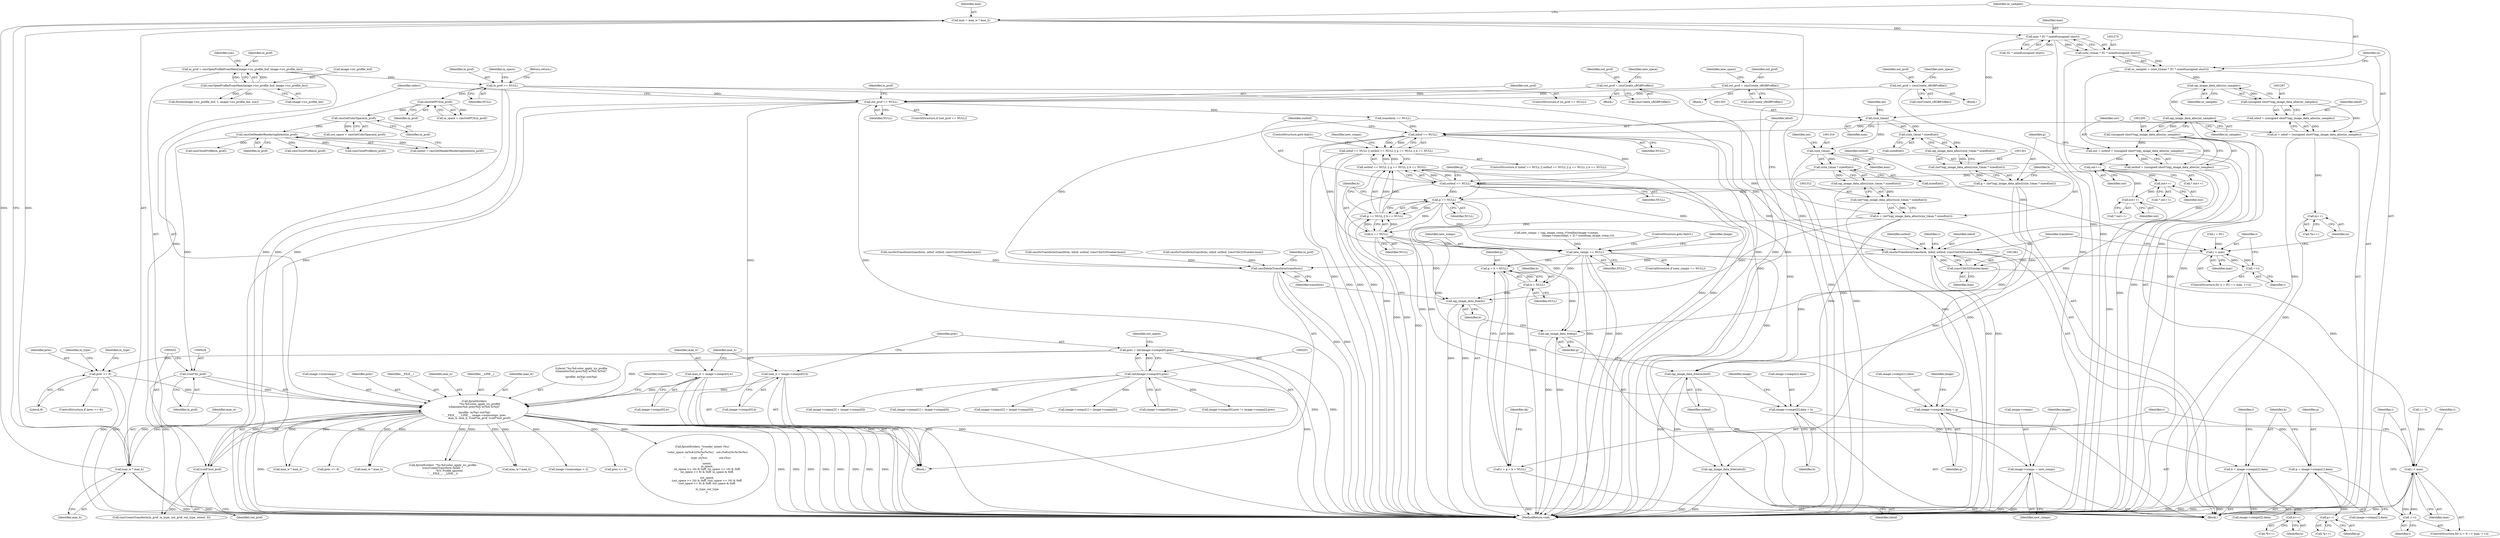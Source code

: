 digraph "0_openjpeg_2e5ab1d9987831c981ff05862e8ccf1381ed58ea@integer" {
"1001267" [label="(Call,max = max_w * max_h)"];
"1001269" [label="(Call,max_w * max_h)"];
"1000417" [label="(Call,fprintf(stderr,\n            \"%s:%d:color_apply_icc_profile\n\tchannels(%d) prec(%d) w(%d) h(%d)\"\n            \"\n\tprofile: in(%p) out(%p)\n\", __FILE__, __LINE__, image->numcomps, prec,\n            max_w, max_h, (void*)in_prof, (void*)out_prof))"];
"1000198" [label="(Call,prec = (int)image->comps[0].prec)"];
"1000200" [label="(Call,(int)image->comps[0].prec)"];
"1000320" [label="(Call,prec <= 8)"];
"1000180" [label="(Call,max_w = image->comps[0].w)"];
"1000189" [label="(Call,max_h = image->comps[0].h)"];
"1000428" [label="(Call,(void*)in_prof)"];
"1000178" [label="(Call,cmsGetHeaderRenderingIntent(in_prof))"];
"1000174" [label="(Call,cmsGetColorSpace(in_prof))"];
"1000170" [label="(Call,cmsGetPCS(in_prof))"];
"1000163" [label="(Call,in_prof == NULL)"];
"1000136" [label="(Call,in_prof = cmsOpenProfileFromMem(image->icc_profile_buf, image->icc_profile_len))"];
"1000138" [label="(Call,cmsOpenProfileFromMem(image->icc_profile_buf, image->icc_profile_len))"];
"1000431" [label="(Call,(void*)out_prof)"];
"1000410" [label="(Call,out_prof == NULL)"];
"1000338" [label="(Call,out_prof = cmsCreate_sRGBProfile())"];
"1000374" [label="(Call,out_prof = cmsCreate_sRGBProfile())"];
"1000356" [label="(Call,out_prof = cmsCreate_sRGBProfile())"];
"1001276" [label="(Call,max * 3U * sizeof(unsigned short))"];
"1001274" [label="(Call,(size_t)(max * 3U * sizeof(unsigned short)))"];
"1001272" [label="(Call,nr_samples = (size_t)(max * 3U * sizeof(unsigned short)))"];
"1001288" [label="(Call,opj_image_data_alloc(nr_samples))"];
"1001286" [label="(Call,(unsigned short*)opj_image_data_alloc(nr_samples))"];
"1001282" [label="(Call,in = inbuf = (unsigned short*)opj_image_data_alloc(nr_samples))"];
"1001449" [label="(Call,in++)"];
"1001284" [label="(Call,inbuf = (unsigned short*)opj_image_data_alloc(nr_samples))"];
"1001322" [label="(Call,inbuf == NULL)"];
"1001321" [label="(Call,inbuf == NULL || outbuf == NULL || g == NULL || b == NULL)"];
"1001326" [label="(Call,outbuf == NULL)"];
"1001325" [label="(Call,outbuf == NULL || g == NULL || b == NULL)"];
"1001330" [label="(Call,g == NULL)"];
"1001329" [label="(Call,g == NULL || b == NULL)"];
"1001333" [label="(Call,b == NULL)"];
"1001355" [label="(Call,new_comps == NULL)"];
"1001360" [label="(Call,image->comps = new_comps)"];
"1001529" [label="(Call,g = b = NULL)"];
"1001527" [label="(Call,r = g = b = NULL)"];
"1001542" [label="(Call,opj_image_data_free(g))"];
"1001531" [label="(Call,b = NULL)"];
"1001544" [label="(Call,opj_image_data_free(b))"];
"1001414" [label="(Call,image->comps[2].data = b)"];
"1001481" [label="(Call,b = image->comps[2].data)"];
"1001520" [label="(Call,b++)"];
"1001405" [label="(Call,image->comps[1].data = g)"];
"1001472" [label="(Call,g = image->comps[1].data)"];
"1001511" [label="(Call,g++)"];
"1001456" [label="(Call,cmsDoTransform(transform, inbuf, outbuf, (cmsUInt32Number)max))"];
"1001538" [label="(Call,opj_image_data_free(inbuf))"];
"1001540" [label="(Call,opj_image_data_free(outbuf))"];
"1001546" [label="(Call,cmsDeleteTransform(transform))"];
"1001296" [label="(Call,opj_image_data_alloc(nr_samples))"];
"1001294" [label="(Call,(unsigned short*)opj_image_data_alloc(nr_samples))"];
"1001290" [label="(Call,out = outbuf = (unsigned short*)opj_image_data_alloc(nr_samples))"];
"1001507" [label="(Call,out++)"];
"1001516" [label="(Call,out++)"];
"1001525" [label="(Call,out++)"];
"1001292" [label="(Call,outbuf = (unsigned short*)opj_image_data_alloc(nr_samples))"];
"1001304" [label="(Call,(size_t)max)"];
"1001303" [label="(Call,(size_t)max * sizeof(int))"];
"1001302" [label="(Call,opj_image_data_alloc((size_t)max * sizeof(int)))"];
"1001300" [label="(Call,(int*)opj_image_data_alloc((size_t)max * sizeof(int)))"];
"1001298" [label="(Call,g = (int*)opj_image_data_alloc((size_t)max * sizeof(int)))"];
"1001315" [label="(Call,(size_t)max)"];
"1001314" [label="(Call,(size_t)max * sizeof(int))"];
"1001313" [label="(Call,opj_image_data_alloc((size_t)max * sizeof(int)))"];
"1001311" [label="(Call,(int*)opj_image_data_alloc((size_t)max * sizeof(int)))"];
"1001309" [label="(Call,b = (int*)opj_image_data_alloc((size_t)max * sizeof(int)))"];
"1001441" [label="(Call,i < max)"];
"1001444" [label="(Call,++i)"];
"1001460" [label="(Call,(cmsUInt32Number)max)"];
"1001494" [label="(Call,i < max)"];
"1001497" [label="(Call,++i)"];
"1000142" [label="(Call,image->icc_profile_len)"];
"1000333" [label="(Identifier,in_type)"];
"1001323" [label="(Identifier,inbuf)"];
"1001441" [label="(Call,i < max)"];
"1001314" [label="(Call,(size_t)max * sizeof(int))"];
"1000316" [label="(Call,cmsCloseProfile(in_prof))"];
"1001304" [label="(Call,(size_t)max)"];
"1001538" [label="(Call,opj_image_data_free(inbuf))"];
"1001320" [label="(ControlStructure,if (inbuf == NULL || outbuf == NULL || g == NULL || b == NULL))"];
"1001291" [label="(Identifier,out)"];
"1001325" [label="(Call,outbuf == NULL || g == NULL || b == NULL)"];
"1001473" [label="(Identifier,g)"];
"1001520" [label="(Call,b++)"];
"1001510" [label="(Call,*g++)"];
"1001335" [label="(Identifier,NULL)"];
"1001482" [label="(Identifier,b)"];
"1001303" [label="(Call,(size_t)max * sizeof(int))"];
"1001310" [label="(Identifier,b)"];
"1001294" [label="(Call,(unsigned short*)opj_image_data_alloc(nr_samples))"];
"1001339" [label="(Identifier,new_comps)"];
"1000169" [label="(Identifier,in_space)"];
"1001490" [label="(ControlStructure,for (i = 0; i < max; ++i))"];
"1000320" [label="(Call,prec <= 8)"];
"1001300" [label="(Call,(int*)opj_image_data_alloc((size_t)max * sizeof(int)))"];
"1001318" [label="(Call,sizeof(int))"];
"1000422" [label="(Call,image->numcomps)"];
"1001543" [label="(Identifier,g)"];
"1001322" [label="(Call,inbuf == NULL)"];
"1000779" [label="(Call,max_w * max_h)"];
"1001274" [label="(Call,(size_t)(max * 3U * sizeof(unsigned short)))"];
"1001306" [label="(Identifier,max)"];
"1000357" [label="(Identifier,out_prof)"];
"1001494" [label="(Call,i < max)"];
"1001547" [label="(Identifier,transform)"];
"1000374" [label="(Call,out_prof = cmsCreate_sRGBProfile())"];
"1000410" [label="(Call,out_prof == NULL)"];
"1000276" [label="(Call,image->comps[0].prec != image->comps[i].prec)"];
"1001406" [label="(Call,image->comps[1].data)"];
"1001540" [label="(Call,opj_image_data_free(outbuf))"];
"1000425" [label="(Identifier,prec)"];
"1001292" [label="(Call,outbuf = (unsigned short*)opj_image_data_alloc(nr_samples))"];
"1001528" [label="(Identifier,r)"];
"1001495" [label="(Identifier,i)"];
"1001560" [label="(MethodReturn,void)"];
"1001108" [label="(Call,image->comps[2] = image->comps[0])"];
"1000420" [label="(Identifier,__FILE__)"];
"1001313" [label="(Call,opj_image_data_alloc((size_t)max * sizeof(int)))"];
"1000375" [label="(Identifier,out_prof)"];
"1001355" [label="(Call,new_comps == NULL)"];
"1001491" [label="(Call,i = 0)"];
"1000191" [label="(Call,image->comps[0].h)"];
"1000147" [label="(Identifier,icm)"];
"1000167" [label="(Return,return;)"];
"1001472" [label="(Call,g = image->comps[1].data)"];
"1001458" [label="(Identifier,inbuf)"];
"1001288" [label="(Call,opj_image_data_alloc(nr_samples))"];
"1001515" [label="(Call,* out++)"];
"1000172" [label="(Call,out_space = cmsGetColorSpace(in_prof))"];
"1001519" [label="(Call,*b++)"];
"1001329" [label="(Call,g == NULL || b == NULL)"];
"1001459" [label="(Identifier,outbuf)"];
"1001506" [label="(Call,* out++)"];
"1000579" [label="(Call,prec <= 8)"];
"1001289" [label="(Identifier,nr_samples)"];
"1001535" [label="(Identifier,ok)"];
"1000190" [label="(Identifier,max_h)"];
"1001317" [label="(Identifier,max)"];
"1001338" [label="(Call,new_comps = (opj_image_comp_t*)realloc(image->comps,\n                                                   (image->numcomps + 2) * sizeof(opj_image_comp_t)))"];
"1000589" [label="(Call,max_w * max_h)"];
"1000321" [label="(Identifier,prec)"];
"1001308" [label="(Identifier,int)"];
"1000182" [label="(Call,image->comps[0].w)"];
"1000176" [label="(Call,intent = cmsGetHeaderRenderingIntent(in_prof))"];
"1001456" [label="(Call,cmsDoTransform(transform, inbuf, outbuf, (cmsUInt32Number)max))"];
"1001267" [label="(Call,max = max_w * max_h)"];
"1001444" [label="(Call,++i)"];
"1001525" [label="(Call,out++)"];
"1001443" [label="(Identifier,max)"];
"1000496" [label="(Call,fprintf(stderr, \"%s:%d:color_apply_icc_profile\n\tcmsCreateTransform failed. \"\n                \"ICC Profile ignored.\n\", __FILE__, __LINE__))"];
"1001332" [label="(Identifier,NULL)"];
"1000367" [label="(Block,)"];
"1000342" [label="(Identifier,new_space)"];
"1000211" [label="(Identifier,out_space)"];
"1000113" [label="(Block,)"];
"1000139" [label="(Call,image->icc_profile_buf)"];
"1001383" [label="(Call,image->comps[1] = image->comps[0])"];
"1000171" [label="(Identifier,in_prof)"];
"1001474" [label="(Call,image->comps[1].data)"];
"1000433" [label="(Identifier,out_prof)"];
"1001507" [label="(Call,out++)"];
"1001359" [label="(ControlStructure,goto fails3;)"];
"1001282" [label="(Call,in = inbuf = (unsigned short*)opj_image_data_alloc(nr_samples))"];
"1001286" [label="(Call,(unsigned short*)opj_image_data_alloc(nr_samples))"];
"1001331" [label="(Identifier,g)"];
"1000162" [label="(ControlStructure,if (in_prof == NULL))"];
"1001290" [label="(Call,out = outbuf = (unsigned short*)opj_image_data_alloc(nr_samples))"];
"1000200" [label="(Call,(int)image->comps[0].prec)"];
"1001261" [label="(Block,)"];
"1001284" [label="(Call,inbuf = (unsigned short*)opj_image_data_alloc(nr_samples))"];
"1001298" [label="(Call,g = (int*)opj_image_data_alloc((size_t)max * sizeof(int)))"];
"1001364" [label="(Identifier,new_comps)"];
"1001529" [label="(Call,g = b = NULL)"];
"1001448" [label="(Call,*in++)"];
"1000358" [label="(Call,cmsCreate_sRGBProfile())"];
"1001394" [label="(Call,image->comps[2] = image->comps[0])"];
"1001422" [label="(Identifier,b)"];
"1001521" [label="(Identifier,b)"];
"1001460" [label="(Call,(cmsUInt32Number)max)"];
"1001299" [label="(Identifier,g)"];
"1001503" [label="(Identifier,r)"];
"1000164" [label="(Identifier,in_prof)"];
"1001418" [label="(Identifier,image)"];
"1001283" [label="(Identifier,in)"];
"1001328" [label="(Identifier,NULL)"];
"1001272" [label="(Call,nr_samples = (size_t)(max * 3U * sizeof(unsigned short)))"];
"1000165" [label="(Identifier,NULL)"];
"1000199" [label="(Identifier,prec)"];
"1001539" [label="(Identifier,inbuf)"];
"1001415" [label="(Call,image->comps[2].data)"];
"1001437" [label="(ControlStructure,for (i = 0U; i < max; ++i))"];
"1000431" [label="(Call,(void*)out_prof)"];
"1001530" [label="(Identifier,g)"];
"1000983" [label="(Call,max_w * max_h)"];
"1000692" [label="(Call,cmsDoTransform(transform, inbuf, outbuf, (cmsUInt32Number)max))"];
"1000376" [label="(Call,cmsCreate_sRGBProfile())"];
"1001268" [label="(Identifier,max)"];
"1000417" [label="(Call,fprintf(stderr,\n            \"%s:%d:color_apply_icc_profile\n\tchannels(%d) prec(%d) w(%d) h(%d)\"\n            \"\n\tprofile: in(%p) out(%p)\n\", __FILE__, __LINE__, image->numcomps, prec,\n            max_w, max_h, (void*)in_prof, (void*)out_prof))"];
"1001326" [label="(Call,outbuf == NULL)"];
"1000430" [label="(Identifier,in_prof)"];
"1000415" [label="(Identifier,in_prof)"];
"1001413" [label="(Identifier,g)"];
"1001449" [label="(Call,in++)"];
"1000339" [label="(Identifier,out_prof)"];
"1000168" [label="(Call,in_space = cmsGetPCS(in_prof))"];
"1001512" [label="(Identifier,g)"];
"1001442" [label="(Identifier,i)"];
"1001511" [label="(Call,g++)"];
"1001296" [label="(Call,opj_image_data_alloc(nr_samples))"];
"1001321" [label="(Call,inbuf == NULL || outbuf == NULL || g == NULL || b == NULL)"];
"1001368" [label="(Identifier,image)"];
"1000414" [label="(Call,cmsCloseProfile(in_prof))"];
"1001327" [label="(Identifier,outbuf)"];
"1001333" [label="(Call,b == NULL)"];
"1001330" [label="(Call,g == NULL)"];
"1001544" [label="(Call,opj_image_data_free(b))"];
"1000325" [label="(Identifier,in_type)"];
"1001324" [label="(Identifier,NULL)"];
"1000322" [label="(Literal,8)"];
"1001541" [label="(Identifier,outbuf)"];
"1000170" [label="(Call,cmsGetPCS(in_prof))"];
"1001546" [label="(Call,cmsDeleteTransform(transform))"];
"1001337" [label="(ControlStructure,goto fails3;)"];
"1001405" [label="(Call,image->comps[1].data = g)"];
"1001445" [label="(Identifier,i)"];
"1000427" [label="(Identifier,max_h)"];
"1001438" [label="(Call,i = 0U)"];
"1000411" [label="(Identifier,out_prof)"];
"1001170" [label="(Call,cmsDoTransform(transform, inbuf, outbuf, (cmsUInt32Number)max))"];
"1000180" [label="(Call,max_w = image->comps[0].w)"];
"1000181" [label="(Identifier,max_w)"];
"1001277" [label="(Identifier,max)"];
"1001498" [label="(Identifier,i)"];
"1001354" [label="(ControlStructure,if (new_comps == NULL))"];
"1001481" [label="(Call,b = image->comps[2].data)"];
"1001270" [label="(Identifier,max_w)"];
"1000137" [label="(Identifier,in_prof)"];
"1000356" [label="(Call,out_prof = cmsCreate_sRGBProfile())"];
"1001533" [label="(Identifier,NULL)"];
"1001462" [label="(Identifier,max)"];
"1000412" [label="(Identifier,NULL)"];
"1000507" [label="(Call,image->numcomps > 2)"];
"1001483" [label="(Call,image->comps[2].data)"];
"1000319" [label="(ControlStructure,if (prec <= 8))"];
"1000198" [label="(Call,prec = (int)image->comps[0].prec)"];
"1001311" [label="(Call,(int*)opj_image_data_alloc((size_t)max * sizeof(int)))"];
"1000338" [label="(Call,out_prof = cmsCreate_sRGBProfile())"];
"1000349" [label="(Block,)"];
"1001362" [label="(Identifier,image)"];
"1001450" [label="(Identifier,in)"];
"1001497" [label="(Call,++i)"];
"1001531" [label="(Call,b = NULL)"];
"1001527" [label="(Call,r = g = b = NULL)"];
"1000421" [label="(Identifier,__LINE__)"];
"1001508" [label="(Identifier,out)"];
"1000972" [label="(Call,prec <= 8)"];
"1001285" [label="(Identifier,inbuf)"];
"1000434" [label="(Call,fprintf(stderr, \"\trender_intent (%u)\n\t\"\n            \"color_space: in(%#x)(%c%c%c%c)   out:(%#x)(%c%c%c%c)\n\t\"\n            \"       type: in(%u)              out:(%u)\n\",\n            intent,\n            in_space,\n            (in_space >> 24) & 0xff, (in_space >> 16) & 0xff,\n            (in_space >> 8) & 0xff, in_space & 0xff,\n\n            out_space,\n            (out_space >> 24) & 0xff, (out_space >> 16) & 0xff,\n            (out_space >> 8) & 0xff, out_space & 0xff,\n\n            in_type, out_type\n           ))"];
"1001319" [label="(Identifier,int)"];
"1000189" [label="(Call,max_h = image->comps[0].h)"];
"1001309" [label="(Call,b = (int*)opj_image_data_alloc((size_t)max * sizeof(int)))"];
"1001542" [label="(Call,opj_image_data_free(g))"];
"1000138" [label="(Call,cmsOpenProfileFromMem(image->icc_profile_buf, image->icc_profile_len))"];
"1001315" [label="(Call,(size_t)max)"];
"1001302" [label="(Call,opj_image_data_alloc((size_t)max * sizeof(int)))"];
"1000175" [label="(Identifier,in_prof)"];
"1001276" [label="(Call,max * 3U * sizeof(unsigned short))"];
"1001271" [label="(Identifier,max_h)"];
"1000340" [label="(Call,cmsCreate_sRGBProfile())"];
"1001278" [label="(Call,3U * sizeof(unsigned short))"];
"1000163" [label="(Call,in_prof == NULL)"];
"1000426" [label="(Identifier,max_w)"];
"1000179" [label="(Identifier,in_prof)"];
"1001097" [label="(Call,image->comps[1] = image->comps[0])"];
"1000409" [label="(ControlStructure,if (out_prof == NULL))"];
"1001549" [label="(Identifier,in_prof)"];
"1000174" [label="(Call,cmsGetColorSpace(in_prof))"];
"1001526" [label="(Identifier,out)"];
"1000360" [label="(Identifier,new_space)"];
"1001425" [label="(Identifier,image)"];
"1001307" [label="(Call,sizeof(int))"];
"1001492" [label="(Identifier,i)"];
"1000419" [label="(Literal,\"%s:%d:color_apply_icc_profile\n\tchannels(%d) prec(%d) w(%d) h(%d)\"\n            \"\n\tprofile: in(%p) out(%p)\n\")"];
"1001360" [label="(Call,image->comps = new_comps)"];
"1001293" [label="(Identifier,outbuf)"];
"1000202" [label="(Call,image->comps[0].prec)"];
"1000406" [label="(Call,cmsCloseProfile(in_prof))"];
"1000178" [label="(Call,cmsGetHeaderRenderingIntent(in_prof))"];
"1000213" [label="(Block,)"];
"1000378" [label="(Identifier,new_space)"];
"1001457" [label="(Identifier,transform)"];
"1000882" [label="(Call,cmsDoTransform(transform, inbuf, outbuf, (cmsUInt32Number)max))"];
"1000435" [label="(Identifier,stderr)"];
"1000151" [label="(Call,fwrite(image->icc_profile_buf, 1, image->icc_profile_len, icm))"];
"1001357" [label="(Identifier,NULL)"];
"1001356" [label="(Identifier,new_comps)"];
"1001273" [label="(Identifier,nr_samples)"];
"1001532" [label="(Identifier,b)"];
"1001334" [label="(Identifier,b)"];
"1001545" [label="(Identifier,b)"];
"1001496" [label="(Identifier,max)"];
"1001517" [label="(Identifier,out)"];
"1000428" [label="(Call,(void*)in_prof)"];
"1001464" [label="(Identifier,r)"];
"1000492" [label="(Call,transform == NULL)"];
"1000480" [label="(Call,cmsCreateTransform(in_prof, in_type, out_prof, out_type, intent, 0))"];
"1001516" [label="(Call,out++)"];
"1001524" [label="(Call,* out++)"];
"1001361" [label="(Call,image->comps)"];
"1001297" [label="(Identifier,nr_samples)"];
"1001414" [label="(Call,image->comps[2].data = b)"];
"1000136" [label="(Call,in_prof = cmsOpenProfileFromMem(image->icc_profile_buf, image->icc_profile_len))"];
"1001269" [label="(Call,max_w * max_h)"];
"1000418" [label="(Identifier,stderr)"];
"1001267" -> "1001261"  [label="AST: "];
"1001267" -> "1001269"  [label="CFG: "];
"1001268" -> "1001267"  [label="AST: "];
"1001269" -> "1001267"  [label="AST: "];
"1001273" -> "1001267"  [label="CFG: "];
"1001267" -> "1001560"  [label="DDG: "];
"1001269" -> "1001267"  [label="DDG: "];
"1001269" -> "1001267"  [label="DDG: "];
"1001267" -> "1001276"  [label="DDG: "];
"1001269" -> "1001271"  [label="CFG: "];
"1001270" -> "1001269"  [label="AST: "];
"1001271" -> "1001269"  [label="AST: "];
"1001269" -> "1001560"  [label="DDG: "];
"1001269" -> "1001560"  [label="DDG: "];
"1000417" -> "1001269"  [label="DDG: "];
"1000417" -> "1001269"  [label="DDG: "];
"1000417" -> "1000113"  [label="AST: "];
"1000417" -> "1000431"  [label="CFG: "];
"1000418" -> "1000417"  [label="AST: "];
"1000419" -> "1000417"  [label="AST: "];
"1000420" -> "1000417"  [label="AST: "];
"1000421" -> "1000417"  [label="AST: "];
"1000422" -> "1000417"  [label="AST: "];
"1000425" -> "1000417"  [label="AST: "];
"1000426" -> "1000417"  [label="AST: "];
"1000427" -> "1000417"  [label="AST: "];
"1000428" -> "1000417"  [label="AST: "];
"1000431" -> "1000417"  [label="AST: "];
"1000435" -> "1000417"  [label="CFG: "];
"1000417" -> "1001560"  [label="DDG: "];
"1000417" -> "1001560"  [label="DDG: "];
"1000417" -> "1001560"  [label="DDG: "];
"1000417" -> "1001560"  [label="DDG: "];
"1000417" -> "1001560"  [label="DDG: "];
"1000417" -> "1001560"  [label="DDG: "];
"1000417" -> "1001560"  [label="DDG: "];
"1000417" -> "1001560"  [label="DDG: "];
"1000417" -> "1001560"  [label="DDG: "];
"1000198" -> "1000417"  [label="DDG: "];
"1000320" -> "1000417"  [label="DDG: "];
"1000180" -> "1000417"  [label="DDG: "];
"1000189" -> "1000417"  [label="DDG: "];
"1000428" -> "1000417"  [label="DDG: "];
"1000431" -> "1000417"  [label="DDG: "];
"1000417" -> "1000434"  [label="DDG: "];
"1000417" -> "1000496"  [label="DDG: "];
"1000417" -> "1000496"  [label="DDG: "];
"1000417" -> "1000507"  [label="DDG: "];
"1000417" -> "1000579"  [label="DDG: "];
"1000417" -> "1000589"  [label="DDG: "];
"1000417" -> "1000589"  [label="DDG: "];
"1000417" -> "1000779"  [label="DDG: "];
"1000417" -> "1000779"  [label="DDG: "];
"1000417" -> "1000972"  [label="DDG: "];
"1000417" -> "1000983"  [label="DDG: "];
"1000417" -> "1000983"  [label="DDG: "];
"1000198" -> "1000113"  [label="AST: "];
"1000198" -> "1000200"  [label="CFG: "];
"1000199" -> "1000198"  [label="AST: "];
"1000200" -> "1000198"  [label="AST: "];
"1000211" -> "1000198"  [label="CFG: "];
"1000198" -> "1001560"  [label="DDG: "];
"1000198" -> "1001560"  [label="DDG: "];
"1000200" -> "1000198"  [label="DDG: "];
"1000198" -> "1000320"  [label="DDG: "];
"1000200" -> "1000202"  [label="CFG: "];
"1000201" -> "1000200"  [label="AST: "];
"1000202" -> "1000200"  [label="AST: "];
"1000200" -> "1001560"  [label="DDG: "];
"1000200" -> "1000276"  [label="DDG: "];
"1000200" -> "1001097"  [label="DDG: "];
"1000200" -> "1001108"  [label="DDG: "];
"1000200" -> "1001383"  [label="DDG: "];
"1000200" -> "1001394"  [label="DDG: "];
"1000320" -> "1000319"  [label="AST: "];
"1000320" -> "1000322"  [label="CFG: "];
"1000321" -> "1000320"  [label="AST: "];
"1000322" -> "1000320"  [label="AST: "];
"1000325" -> "1000320"  [label="CFG: "];
"1000333" -> "1000320"  [label="CFG: "];
"1000320" -> "1001560"  [label="DDG: "];
"1000320" -> "1001560"  [label="DDG: "];
"1000180" -> "1000113"  [label="AST: "];
"1000180" -> "1000182"  [label="CFG: "];
"1000181" -> "1000180"  [label="AST: "];
"1000182" -> "1000180"  [label="AST: "];
"1000190" -> "1000180"  [label="CFG: "];
"1000180" -> "1001560"  [label="DDG: "];
"1000180" -> "1001560"  [label="DDG: "];
"1000189" -> "1000113"  [label="AST: "];
"1000189" -> "1000191"  [label="CFG: "];
"1000190" -> "1000189"  [label="AST: "];
"1000191" -> "1000189"  [label="AST: "];
"1000199" -> "1000189"  [label="CFG: "];
"1000189" -> "1001560"  [label="DDG: "];
"1000189" -> "1001560"  [label="DDG: "];
"1000428" -> "1000430"  [label="CFG: "];
"1000429" -> "1000428"  [label="AST: "];
"1000430" -> "1000428"  [label="AST: "];
"1000432" -> "1000428"  [label="CFG: "];
"1000178" -> "1000428"  [label="DDG: "];
"1000428" -> "1000480"  [label="DDG: "];
"1000178" -> "1000176"  [label="AST: "];
"1000178" -> "1000179"  [label="CFG: "];
"1000179" -> "1000178"  [label="AST: "];
"1000176" -> "1000178"  [label="CFG: "];
"1000178" -> "1000176"  [label="DDG: "];
"1000174" -> "1000178"  [label="DDG: "];
"1000178" -> "1000316"  [label="DDG: "];
"1000178" -> "1000406"  [label="DDG: "];
"1000178" -> "1000414"  [label="DDG: "];
"1000174" -> "1000172"  [label="AST: "];
"1000174" -> "1000175"  [label="CFG: "];
"1000175" -> "1000174"  [label="AST: "];
"1000172" -> "1000174"  [label="CFG: "];
"1000174" -> "1000172"  [label="DDG: "];
"1000170" -> "1000174"  [label="DDG: "];
"1000170" -> "1000168"  [label="AST: "];
"1000170" -> "1000171"  [label="CFG: "];
"1000171" -> "1000170"  [label="AST: "];
"1000168" -> "1000170"  [label="CFG: "];
"1000170" -> "1000168"  [label="DDG: "];
"1000163" -> "1000170"  [label="DDG: "];
"1000163" -> "1000162"  [label="AST: "];
"1000163" -> "1000165"  [label="CFG: "];
"1000164" -> "1000163"  [label="AST: "];
"1000165" -> "1000163"  [label="AST: "];
"1000167" -> "1000163"  [label="CFG: "];
"1000169" -> "1000163"  [label="CFG: "];
"1000163" -> "1001560"  [label="DDG: "];
"1000163" -> "1001560"  [label="DDG: "];
"1000163" -> "1001560"  [label="DDG: "];
"1000136" -> "1000163"  [label="DDG: "];
"1000163" -> "1000410"  [label="DDG: "];
"1000136" -> "1000113"  [label="AST: "];
"1000136" -> "1000138"  [label="CFG: "];
"1000137" -> "1000136"  [label="AST: "];
"1000138" -> "1000136"  [label="AST: "];
"1000147" -> "1000136"  [label="CFG: "];
"1000136" -> "1001560"  [label="DDG: "];
"1000138" -> "1000136"  [label="DDG: "];
"1000138" -> "1000136"  [label="DDG: "];
"1000138" -> "1000142"  [label="CFG: "];
"1000139" -> "1000138"  [label="AST: "];
"1000142" -> "1000138"  [label="AST: "];
"1000138" -> "1000151"  [label="DDG: "];
"1000138" -> "1000151"  [label="DDG: "];
"1000431" -> "1000433"  [label="CFG: "];
"1000432" -> "1000431"  [label="AST: "];
"1000433" -> "1000431"  [label="AST: "];
"1000410" -> "1000431"  [label="DDG: "];
"1000431" -> "1000480"  [label="DDG: "];
"1000410" -> "1000409"  [label="AST: "];
"1000410" -> "1000412"  [label="CFG: "];
"1000411" -> "1000410"  [label="AST: "];
"1000412" -> "1000410"  [label="AST: "];
"1000415" -> "1000410"  [label="CFG: "];
"1000418" -> "1000410"  [label="CFG: "];
"1000410" -> "1001560"  [label="DDG: "];
"1000410" -> "1001560"  [label="DDG: "];
"1000410" -> "1001560"  [label="DDG: "];
"1000338" -> "1000410"  [label="DDG: "];
"1000374" -> "1000410"  [label="DDG: "];
"1000356" -> "1000410"  [label="DDG: "];
"1000410" -> "1000492"  [label="DDG: "];
"1000338" -> "1000213"  [label="AST: "];
"1000338" -> "1000340"  [label="CFG: "];
"1000339" -> "1000338"  [label="AST: "];
"1000340" -> "1000338"  [label="AST: "];
"1000342" -> "1000338"  [label="CFG: "];
"1000338" -> "1001560"  [label="DDG: "];
"1000374" -> "1000367"  [label="AST: "];
"1000374" -> "1000376"  [label="CFG: "];
"1000375" -> "1000374"  [label="AST: "];
"1000376" -> "1000374"  [label="AST: "];
"1000378" -> "1000374"  [label="CFG: "];
"1000374" -> "1001560"  [label="DDG: "];
"1000356" -> "1000349"  [label="AST: "];
"1000356" -> "1000358"  [label="CFG: "];
"1000357" -> "1000356"  [label="AST: "];
"1000358" -> "1000356"  [label="AST: "];
"1000360" -> "1000356"  [label="CFG: "];
"1000356" -> "1001560"  [label="DDG: "];
"1001276" -> "1001274"  [label="AST: "];
"1001276" -> "1001278"  [label="CFG: "];
"1001277" -> "1001276"  [label="AST: "];
"1001278" -> "1001276"  [label="AST: "];
"1001274" -> "1001276"  [label="CFG: "];
"1001276" -> "1001560"  [label="DDG: "];
"1001276" -> "1001274"  [label="DDG: "];
"1001276" -> "1001274"  [label="DDG: "];
"1001278" -> "1001276"  [label="DDG: "];
"1001276" -> "1001304"  [label="DDG: "];
"1001274" -> "1001272"  [label="AST: "];
"1001275" -> "1001274"  [label="AST: "];
"1001272" -> "1001274"  [label="CFG: "];
"1001274" -> "1001560"  [label="DDG: "];
"1001274" -> "1001272"  [label="DDG: "];
"1001272" -> "1001261"  [label="AST: "];
"1001273" -> "1001272"  [label="AST: "];
"1001283" -> "1001272"  [label="CFG: "];
"1001272" -> "1001560"  [label="DDG: "];
"1001272" -> "1001288"  [label="DDG: "];
"1001288" -> "1001286"  [label="AST: "];
"1001288" -> "1001289"  [label="CFG: "];
"1001289" -> "1001288"  [label="AST: "];
"1001286" -> "1001288"  [label="CFG: "];
"1001288" -> "1001286"  [label="DDG: "];
"1001288" -> "1001296"  [label="DDG: "];
"1001286" -> "1001284"  [label="AST: "];
"1001287" -> "1001286"  [label="AST: "];
"1001284" -> "1001286"  [label="CFG: "];
"1001286" -> "1001282"  [label="DDG: "];
"1001286" -> "1001284"  [label="DDG: "];
"1001282" -> "1001261"  [label="AST: "];
"1001282" -> "1001284"  [label="CFG: "];
"1001283" -> "1001282"  [label="AST: "];
"1001284" -> "1001282"  [label="AST: "];
"1001291" -> "1001282"  [label="CFG: "];
"1001282" -> "1001560"  [label="DDG: "];
"1001284" -> "1001282"  [label="DDG: "];
"1001282" -> "1001449"  [label="DDG: "];
"1001449" -> "1001448"  [label="AST: "];
"1001449" -> "1001450"  [label="CFG: "];
"1001450" -> "1001449"  [label="AST: "];
"1001448" -> "1001449"  [label="CFG: "];
"1001449" -> "1001560"  [label="DDG: "];
"1001285" -> "1001284"  [label="AST: "];
"1001284" -> "1001322"  [label="DDG: "];
"1001322" -> "1001321"  [label="AST: "];
"1001322" -> "1001324"  [label="CFG: "];
"1001323" -> "1001322"  [label="AST: "];
"1001324" -> "1001322"  [label="AST: "];
"1001327" -> "1001322"  [label="CFG: "];
"1001321" -> "1001322"  [label="CFG: "];
"1001322" -> "1001560"  [label="DDG: "];
"1001322" -> "1001321"  [label="DDG: "];
"1001322" -> "1001321"  [label="DDG: "];
"1000492" -> "1001322"  [label="DDG: "];
"1001322" -> "1001326"  [label="DDG: "];
"1001322" -> "1001355"  [label="DDG: "];
"1001322" -> "1001456"  [label="DDG: "];
"1001322" -> "1001538"  [label="DDG: "];
"1001321" -> "1001320"  [label="AST: "];
"1001321" -> "1001325"  [label="CFG: "];
"1001325" -> "1001321"  [label="AST: "];
"1001337" -> "1001321"  [label="CFG: "];
"1001339" -> "1001321"  [label="CFG: "];
"1001321" -> "1001560"  [label="DDG: "];
"1001321" -> "1001560"  [label="DDG: "];
"1001321" -> "1001560"  [label="DDG: "];
"1001325" -> "1001321"  [label="DDG: "];
"1001325" -> "1001321"  [label="DDG: "];
"1001326" -> "1001325"  [label="AST: "];
"1001326" -> "1001328"  [label="CFG: "];
"1001327" -> "1001326"  [label="AST: "];
"1001328" -> "1001326"  [label="AST: "];
"1001331" -> "1001326"  [label="CFG: "];
"1001325" -> "1001326"  [label="CFG: "];
"1001326" -> "1001560"  [label="DDG: "];
"1001326" -> "1001325"  [label="DDG: "];
"1001326" -> "1001325"  [label="DDG: "];
"1001292" -> "1001326"  [label="DDG: "];
"1001326" -> "1001330"  [label="DDG: "];
"1001326" -> "1001355"  [label="DDG: "];
"1001326" -> "1001456"  [label="DDG: "];
"1001326" -> "1001540"  [label="DDG: "];
"1001325" -> "1001329"  [label="CFG: "];
"1001329" -> "1001325"  [label="AST: "];
"1001325" -> "1001560"  [label="DDG: "];
"1001325" -> "1001560"  [label="DDG: "];
"1001329" -> "1001325"  [label="DDG: "];
"1001329" -> "1001325"  [label="DDG: "];
"1001330" -> "1001329"  [label="AST: "];
"1001330" -> "1001332"  [label="CFG: "];
"1001331" -> "1001330"  [label="AST: "];
"1001332" -> "1001330"  [label="AST: "];
"1001334" -> "1001330"  [label="CFG: "];
"1001329" -> "1001330"  [label="CFG: "];
"1001330" -> "1001560"  [label="DDG: "];
"1001330" -> "1001329"  [label="DDG: "];
"1001330" -> "1001329"  [label="DDG: "];
"1001298" -> "1001330"  [label="DDG: "];
"1001330" -> "1001333"  [label="DDG: "];
"1001330" -> "1001355"  [label="DDG: "];
"1001330" -> "1001405"  [label="DDG: "];
"1001330" -> "1001542"  [label="DDG: "];
"1001329" -> "1001333"  [label="CFG: "];
"1001333" -> "1001329"  [label="AST: "];
"1001329" -> "1001560"  [label="DDG: "];
"1001329" -> "1001560"  [label="DDG: "];
"1001333" -> "1001329"  [label="DDG: "];
"1001333" -> "1001329"  [label="DDG: "];
"1001333" -> "1001335"  [label="CFG: "];
"1001334" -> "1001333"  [label="AST: "];
"1001335" -> "1001333"  [label="AST: "];
"1001333" -> "1001560"  [label="DDG: "];
"1001309" -> "1001333"  [label="DDG: "];
"1001333" -> "1001355"  [label="DDG: "];
"1001333" -> "1001414"  [label="DDG: "];
"1001333" -> "1001544"  [label="DDG: "];
"1001355" -> "1001354"  [label="AST: "];
"1001355" -> "1001357"  [label="CFG: "];
"1001356" -> "1001355"  [label="AST: "];
"1001357" -> "1001355"  [label="AST: "];
"1001359" -> "1001355"  [label="CFG: "];
"1001362" -> "1001355"  [label="CFG: "];
"1001355" -> "1001560"  [label="DDG: "];
"1001355" -> "1001560"  [label="DDG: "];
"1001355" -> "1001560"  [label="DDG: "];
"1001338" -> "1001355"  [label="DDG: "];
"1001355" -> "1001360"  [label="DDG: "];
"1001355" -> "1001529"  [label="DDG: "];
"1001355" -> "1001531"  [label="DDG: "];
"1001360" -> "1001261"  [label="AST: "];
"1001360" -> "1001364"  [label="CFG: "];
"1001361" -> "1001360"  [label="AST: "];
"1001364" -> "1001360"  [label="AST: "];
"1001368" -> "1001360"  [label="CFG: "];
"1001360" -> "1001560"  [label="DDG: "];
"1001360" -> "1001560"  [label="DDG: "];
"1001529" -> "1001527"  [label="AST: "];
"1001529" -> "1001531"  [label="CFG: "];
"1001530" -> "1001529"  [label="AST: "];
"1001531" -> "1001529"  [label="AST: "];
"1001527" -> "1001529"  [label="CFG: "];
"1001529" -> "1001527"  [label="DDG: "];
"1001531" -> "1001529"  [label="DDG: "];
"1001529" -> "1001542"  [label="DDG: "];
"1001527" -> "1001261"  [label="AST: "];
"1001528" -> "1001527"  [label="AST: "];
"1001535" -> "1001527"  [label="CFG: "];
"1001527" -> "1001560"  [label="DDG: "];
"1001542" -> "1001261"  [label="AST: "];
"1001542" -> "1001543"  [label="CFG: "];
"1001543" -> "1001542"  [label="AST: "];
"1001545" -> "1001542"  [label="CFG: "];
"1001542" -> "1001560"  [label="DDG: "];
"1001542" -> "1001560"  [label="DDG: "];
"1001298" -> "1001542"  [label="DDG: "];
"1001531" -> "1001533"  [label="CFG: "];
"1001532" -> "1001531"  [label="AST: "];
"1001533" -> "1001531"  [label="AST: "];
"1001531" -> "1001560"  [label="DDG: "];
"1001531" -> "1001544"  [label="DDG: "];
"1001544" -> "1001261"  [label="AST: "];
"1001544" -> "1001545"  [label="CFG: "];
"1001545" -> "1001544"  [label="AST: "];
"1001547" -> "1001544"  [label="CFG: "];
"1001544" -> "1001560"  [label="DDG: "];
"1001544" -> "1001560"  [label="DDG: "];
"1001309" -> "1001544"  [label="DDG: "];
"1001414" -> "1001261"  [label="AST: "];
"1001414" -> "1001422"  [label="CFG: "];
"1001415" -> "1001414"  [label="AST: "];
"1001422" -> "1001414"  [label="AST: "];
"1001425" -> "1001414"  [label="CFG: "];
"1001309" -> "1001414"  [label="DDG: "];
"1001414" -> "1001481"  [label="DDG: "];
"1001481" -> "1001261"  [label="AST: "];
"1001481" -> "1001483"  [label="CFG: "];
"1001482" -> "1001481"  [label="AST: "];
"1001483" -> "1001481"  [label="AST: "];
"1001492" -> "1001481"  [label="CFG: "];
"1001481" -> "1001560"  [label="DDG: "];
"1001481" -> "1001520"  [label="DDG: "];
"1001520" -> "1001519"  [label="AST: "];
"1001520" -> "1001521"  [label="CFG: "];
"1001521" -> "1001520"  [label="AST: "];
"1001519" -> "1001520"  [label="CFG: "];
"1001405" -> "1001261"  [label="AST: "];
"1001405" -> "1001413"  [label="CFG: "];
"1001406" -> "1001405"  [label="AST: "];
"1001413" -> "1001405"  [label="AST: "];
"1001418" -> "1001405"  [label="CFG: "];
"1001298" -> "1001405"  [label="DDG: "];
"1001405" -> "1001472"  [label="DDG: "];
"1001472" -> "1001261"  [label="AST: "];
"1001472" -> "1001474"  [label="CFG: "];
"1001473" -> "1001472"  [label="AST: "];
"1001474" -> "1001472"  [label="AST: "];
"1001482" -> "1001472"  [label="CFG: "];
"1001472" -> "1001560"  [label="DDG: "];
"1001472" -> "1001511"  [label="DDG: "];
"1001511" -> "1001510"  [label="AST: "];
"1001511" -> "1001512"  [label="CFG: "];
"1001512" -> "1001511"  [label="AST: "];
"1001510" -> "1001511"  [label="CFG: "];
"1001456" -> "1001261"  [label="AST: "];
"1001456" -> "1001460"  [label="CFG: "];
"1001457" -> "1001456"  [label="AST: "];
"1001458" -> "1001456"  [label="AST: "];
"1001459" -> "1001456"  [label="AST: "];
"1001460" -> "1001456"  [label="AST: "];
"1001464" -> "1001456"  [label="CFG: "];
"1001456" -> "1001560"  [label="DDG: "];
"1001456" -> "1001560"  [label="DDG: "];
"1000492" -> "1001456"  [label="DDG: "];
"1001292" -> "1001456"  [label="DDG: "];
"1001460" -> "1001456"  [label="DDG: "];
"1001456" -> "1001538"  [label="DDG: "];
"1001456" -> "1001540"  [label="DDG: "];
"1001456" -> "1001546"  [label="DDG: "];
"1001538" -> "1001261"  [label="AST: "];
"1001538" -> "1001539"  [label="CFG: "];
"1001539" -> "1001538"  [label="AST: "];
"1001541" -> "1001538"  [label="CFG: "];
"1001538" -> "1001560"  [label="DDG: "];
"1001538" -> "1001560"  [label="DDG: "];
"1001540" -> "1001261"  [label="AST: "];
"1001540" -> "1001541"  [label="CFG: "];
"1001541" -> "1001540"  [label="AST: "];
"1001543" -> "1001540"  [label="CFG: "];
"1001540" -> "1001560"  [label="DDG: "];
"1001540" -> "1001560"  [label="DDG: "];
"1001292" -> "1001540"  [label="DDG: "];
"1001546" -> "1000113"  [label="AST: "];
"1001546" -> "1001547"  [label="CFG: "];
"1001547" -> "1001546"  [label="AST: "];
"1001549" -> "1001546"  [label="CFG: "];
"1001546" -> "1001560"  [label="DDG: "];
"1001546" -> "1001560"  [label="DDG: "];
"1000692" -> "1001546"  [label="DDG: "];
"1000882" -> "1001546"  [label="DDG: "];
"1001170" -> "1001546"  [label="DDG: "];
"1000492" -> "1001546"  [label="DDG: "];
"1001296" -> "1001294"  [label="AST: "];
"1001296" -> "1001297"  [label="CFG: "];
"1001297" -> "1001296"  [label="AST: "];
"1001294" -> "1001296"  [label="CFG: "];
"1001296" -> "1001560"  [label="DDG: "];
"1001296" -> "1001294"  [label="DDG: "];
"1001294" -> "1001292"  [label="AST: "];
"1001295" -> "1001294"  [label="AST: "];
"1001292" -> "1001294"  [label="CFG: "];
"1001294" -> "1001560"  [label="DDG: "];
"1001294" -> "1001290"  [label="DDG: "];
"1001294" -> "1001292"  [label="DDG: "];
"1001290" -> "1001261"  [label="AST: "];
"1001290" -> "1001292"  [label="CFG: "];
"1001291" -> "1001290"  [label="AST: "];
"1001292" -> "1001290"  [label="AST: "];
"1001299" -> "1001290"  [label="CFG: "];
"1001290" -> "1001560"  [label="DDG: "];
"1001292" -> "1001290"  [label="DDG: "];
"1001290" -> "1001507"  [label="DDG: "];
"1001507" -> "1001506"  [label="AST: "];
"1001507" -> "1001508"  [label="CFG: "];
"1001508" -> "1001507"  [label="AST: "];
"1001506" -> "1001507"  [label="CFG: "];
"1001525" -> "1001507"  [label="DDG: "];
"1001507" -> "1001516"  [label="DDG: "];
"1001516" -> "1001515"  [label="AST: "];
"1001516" -> "1001517"  [label="CFG: "];
"1001517" -> "1001516"  [label="AST: "];
"1001515" -> "1001516"  [label="CFG: "];
"1001516" -> "1001525"  [label="DDG: "];
"1001525" -> "1001524"  [label="AST: "];
"1001525" -> "1001526"  [label="CFG: "];
"1001526" -> "1001525"  [label="AST: "];
"1001524" -> "1001525"  [label="CFG: "];
"1001525" -> "1001560"  [label="DDG: "];
"1001293" -> "1001292"  [label="AST: "];
"1001292" -> "1001560"  [label="DDG: "];
"1001304" -> "1001303"  [label="AST: "];
"1001304" -> "1001306"  [label="CFG: "];
"1001305" -> "1001304"  [label="AST: "];
"1001306" -> "1001304"  [label="AST: "];
"1001308" -> "1001304"  [label="CFG: "];
"1001304" -> "1001303"  [label="DDG: "];
"1001304" -> "1001315"  [label="DDG: "];
"1001303" -> "1001302"  [label="AST: "];
"1001303" -> "1001307"  [label="CFG: "];
"1001307" -> "1001303"  [label="AST: "];
"1001302" -> "1001303"  [label="CFG: "];
"1001303" -> "1001302"  [label="DDG: "];
"1001302" -> "1001300"  [label="AST: "];
"1001300" -> "1001302"  [label="CFG: "];
"1001302" -> "1001300"  [label="DDG: "];
"1001300" -> "1001298"  [label="AST: "];
"1001301" -> "1001300"  [label="AST: "];
"1001298" -> "1001300"  [label="CFG: "];
"1001300" -> "1001298"  [label="DDG: "];
"1001298" -> "1001261"  [label="AST: "];
"1001299" -> "1001298"  [label="AST: "];
"1001310" -> "1001298"  [label="CFG: "];
"1001315" -> "1001314"  [label="AST: "];
"1001315" -> "1001317"  [label="CFG: "];
"1001316" -> "1001315"  [label="AST: "];
"1001317" -> "1001315"  [label="AST: "];
"1001319" -> "1001315"  [label="CFG: "];
"1001315" -> "1001560"  [label="DDG: "];
"1001315" -> "1001314"  [label="DDG: "];
"1001315" -> "1001441"  [label="DDG: "];
"1001314" -> "1001313"  [label="AST: "];
"1001314" -> "1001318"  [label="CFG: "];
"1001318" -> "1001314"  [label="AST: "];
"1001313" -> "1001314"  [label="CFG: "];
"1001314" -> "1001560"  [label="DDG: "];
"1001314" -> "1001313"  [label="DDG: "];
"1001313" -> "1001311"  [label="AST: "];
"1001311" -> "1001313"  [label="CFG: "];
"1001313" -> "1001560"  [label="DDG: "];
"1001313" -> "1001311"  [label="DDG: "];
"1001311" -> "1001309"  [label="AST: "];
"1001312" -> "1001311"  [label="AST: "];
"1001309" -> "1001311"  [label="CFG: "];
"1001311" -> "1001560"  [label="DDG: "];
"1001311" -> "1001309"  [label="DDG: "];
"1001309" -> "1001261"  [label="AST: "];
"1001310" -> "1001309"  [label="AST: "];
"1001323" -> "1001309"  [label="CFG: "];
"1001309" -> "1001560"  [label="DDG: "];
"1001441" -> "1001437"  [label="AST: "];
"1001441" -> "1001443"  [label="CFG: "];
"1001442" -> "1001441"  [label="AST: "];
"1001443" -> "1001441"  [label="AST: "];
"1001450" -> "1001441"  [label="CFG: "];
"1001457" -> "1001441"  [label="CFG: "];
"1001438" -> "1001441"  [label="DDG: "];
"1001444" -> "1001441"  [label="DDG: "];
"1001441" -> "1001444"  [label="DDG: "];
"1001441" -> "1001460"  [label="DDG: "];
"1001444" -> "1001437"  [label="AST: "];
"1001444" -> "1001445"  [label="CFG: "];
"1001445" -> "1001444"  [label="AST: "];
"1001442" -> "1001444"  [label="CFG: "];
"1001460" -> "1001462"  [label="CFG: "];
"1001461" -> "1001460"  [label="AST: "];
"1001462" -> "1001460"  [label="AST: "];
"1001460" -> "1001494"  [label="DDG: "];
"1001494" -> "1001490"  [label="AST: "];
"1001494" -> "1001496"  [label="CFG: "];
"1001495" -> "1001494"  [label="AST: "];
"1001496" -> "1001494"  [label="AST: "];
"1001503" -> "1001494"  [label="CFG: "];
"1001528" -> "1001494"  [label="CFG: "];
"1001494" -> "1001560"  [label="DDG: "];
"1001494" -> "1001560"  [label="DDG: "];
"1001494" -> "1001560"  [label="DDG: "];
"1001491" -> "1001494"  [label="DDG: "];
"1001497" -> "1001494"  [label="DDG: "];
"1001494" -> "1001497"  [label="DDG: "];
"1001497" -> "1001490"  [label="AST: "];
"1001497" -> "1001498"  [label="CFG: "];
"1001498" -> "1001497"  [label="AST: "];
"1001495" -> "1001497"  [label="CFG: "];
}
